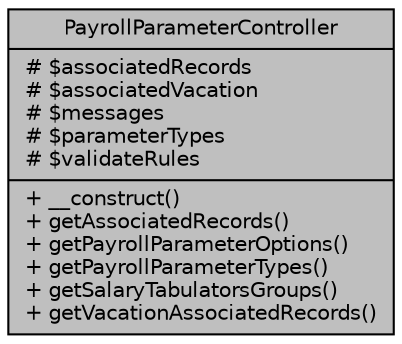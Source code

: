 digraph "PayrollParameterController"
{
 // LATEX_PDF_SIZE
  bgcolor="transparent";
  edge [fontname="Helvetica",fontsize="10",labelfontname="Helvetica",labelfontsize="10"];
  node [fontname="Helvetica",fontsize="10",shape=record];
  Node1 [label="{PayrollParameterController\n|# $associatedRecords\l# $associatedVacation\l# $messages\l# $parameterTypes\l# $validateRules\l|+ __construct()\l+ getAssociatedRecords()\l+ getPayrollParameterOptions()\l+ getPayrollParameterTypes()\l+ getSalaryTabulatorsGroups()\l+ getVacationAssociatedRecords()\l}",height=0.2,width=0.4,color="black", fillcolor="grey75", style="filled", fontcolor="black",tooltip="FALTA:"];
}
